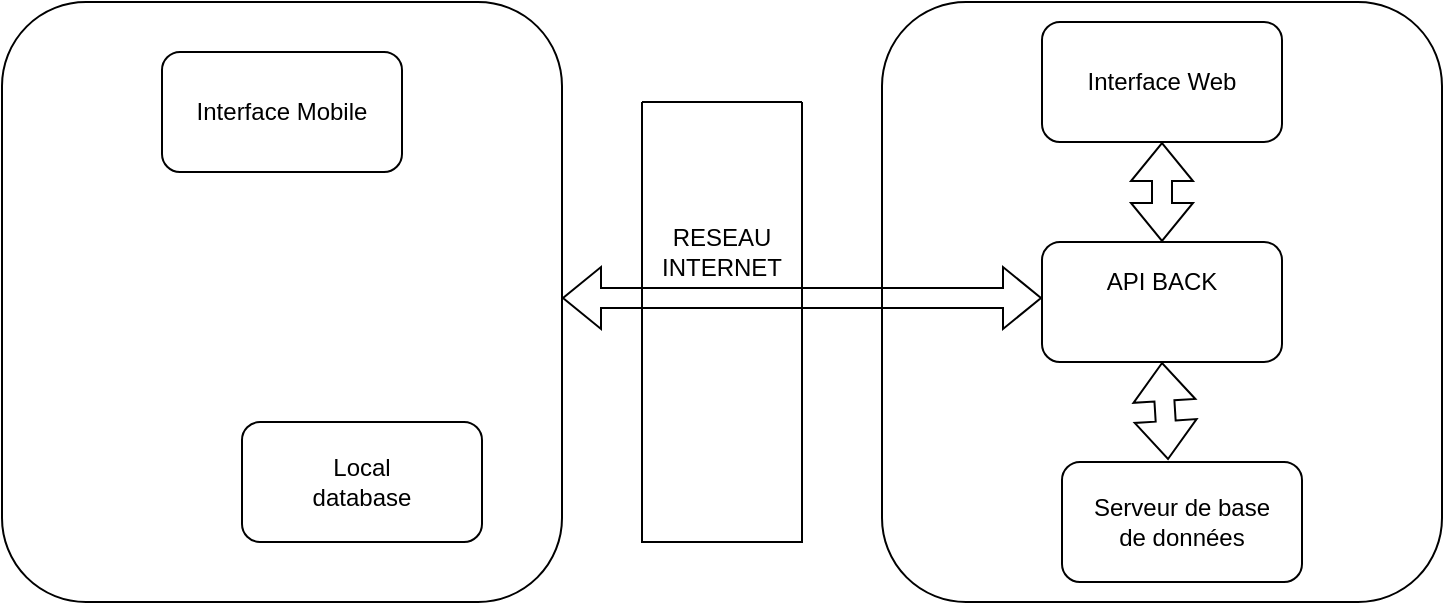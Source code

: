 <mxfile version="22.0.8" type="github">
  <diagram name="Page-1" id="H9A18gkoC2Fcs-PtQ5p-">
    <mxGraphModel dx="744" dy="739" grid="1" gridSize="10" guides="1" tooltips="1" connect="1" arrows="1" fold="1" page="1" pageScale="1" pageWidth="850" pageHeight="1100" math="0" shadow="0">
      <root>
        <mxCell id="0" />
        <mxCell id="1" parent="0" />
        <mxCell id="Cr8kg0-9z8LWTzDofk2w-1" value="" style="rounded=1;whiteSpace=wrap;html=1;" vertex="1" parent="1">
          <mxGeometry x="40" y="230" width="280" height="300" as="geometry" />
        </mxCell>
        <mxCell id="Cr8kg0-9z8LWTzDofk2w-2" value="" style="rounded=1;whiteSpace=wrap;html=1;" vertex="1" parent="1">
          <mxGeometry x="480" y="230" width="280" height="300" as="geometry" />
        </mxCell>
        <mxCell id="Cr8kg0-9z8LWTzDofk2w-3" value="" style="rounded=1;whiteSpace=wrap;html=1;" vertex="1" parent="1">
          <mxGeometry x="560" y="350" width="120" height="60" as="geometry" />
        </mxCell>
        <mxCell id="Cr8kg0-9z8LWTzDofk2w-4" value="API BACK" style="text;html=1;strokeColor=none;fillColor=none;align=center;verticalAlign=middle;whiteSpace=wrap;rounded=0;" vertex="1" parent="1">
          <mxGeometry x="590" y="355" width="60" height="30" as="geometry" />
        </mxCell>
        <mxCell id="Cr8kg0-9z8LWTzDofk2w-5" value="" style="rounded=1;whiteSpace=wrap;html=1;" vertex="1" parent="1">
          <mxGeometry x="160" y="440" width="120" height="60" as="geometry" />
        </mxCell>
        <mxCell id="Cr8kg0-9z8LWTzDofk2w-6" value="Local database" style="text;html=1;strokeColor=none;fillColor=none;align=center;verticalAlign=middle;whiteSpace=wrap;rounded=0;" vertex="1" parent="1">
          <mxGeometry x="190" y="455" width="60" height="30" as="geometry" />
        </mxCell>
        <mxCell id="Cr8kg0-9z8LWTzDofk2w-8" value="" style="rounded=1;whiteSpace=wrap;html=1;" vertex="1" parent="1">
          <mxGeometry x="570" y="460" width="120" height="60" as="geometry" />
        </mxCell>
        <mxCell id="Cr8kg0-9z8LWTzDofk2w-9" value="Serveur de base de données" style="text;html=1;strokeColor=none;fillColor=none;align=center;verticalAlign=middle;whiteSpace=wrap;rounded=0;" vertex="1" parent="1">
          <mxGeometry x="580" y="475" width="100" height="30" as="geometry" />
        </mxCell>
        <mxCell id="Cr8kg0-9z8LWTzDofk2w-10" value="" style="rounded=1;whiteSpace=wrap;html=1;" vertex="1" parent="1">
          <mxGeometry x="560" y="240" width="120" height="60" as="geometry" />
        </mxCell>
        <mxCell id="Cr8kg0-9z8LWTzDofk2w-11" value="Interface Web " style="text;html=1;strokeColor=none;fillColor=none;align=center;verticalAlign=middle;whiteSpace=wrap;rounded=0;" vertex="1" parent="1">
          <mxGeometry x="570" y="255" width="100" height="30" as="geometry" />
        </mxCell>
        <mxCell id="Cr8kg0-9z8LWTzDofk2w-12" value="" style="rounded=1;whiteSpace=wrap;html=1;" vertex="1" parent="1">
          <mxGeometry x="120" y="255" width="120" height="60" as="geometry" />
        </mxCell>
        <mxCell id="Cr8kg0-9z8LWTzDofk2w-13" value="Interface Mobile" style="text;html=1;strokeColor=none;fillColor=none;align=center;verticalAlign=middle;whiteSpace=wrap;rounded=0;" vertex="1" parent="1">
          <mxGeometry x="130" y="270" width="100" height="30" as="geometry" />
        </mxCell>
        <mxCell id="Cr8kg0-9z8LWTzDofk2w-16" value="" style="shape=flexArrow;endArrow=classic;startArrow=classic;html=1;rounded=0;" edge="1" parent="1">
          <mxGeometry width="100" height="100" relative="1" as="geometry">
            <mxPoint x="320" y="378" as="sourcePoint" />
            <mxPoint x="560" y="378" as="targetPoint" />
          </mxGeometry>
        </mxCell>
        <mxCell id="Cr8kg0-9z8LWTzDofk2w-17" value="" style="shape=flexArrow;endArrow=classic;startArrow=classic;html=1;rounded=0;entryX=0.5;entryY=1;entryDx=0;entryDy=0;exitX=0.5;exitY=0;exitDx=0;exitDy=0;" edge="1" parent="1" source="Cr8kg0-9z8LWTzDofk2w-3" target="Cr8kg0-9z8LWTzDofk2w-10">
          <mxGeometry width="100" height="100" relative="1" as="geometry">
            <mxPoint x="340" y="440" as="sourcePoint" />
            <mxPoint x="440" y="340" as="targetPoint" />
          </mxGeometry>
        </mxCell>
        <mxCell id="Cr8kg0-9z8LWTzDofk2w-18" value="" style="shape=flexArrow;endArrow=classic;startArrow=classic;html=1;rounded=0;entryX=0.5;entryY=1;entryDx=0;entryDy=0;exitX=0.442;exitY=-0.017;exitDx=0;exitDy=0;exitPerimeter=0;" edge="1" parent="1" source="Cr8kg0-9z8LWTzDofk2w-8" target="Cr8kg0-9z8LWTzDofk2w-3">
          <mxGeometry width="100" height="100" relative="1" as="geometry">
            <mxPoint x="340" y="440" as="sourcePoint" />
            <mxPoint x="440" y="340" as="targetPoint" />
          </mxGeometry>
        </mxCell>
        <mxCell id="Cr8kg0-9z8LWTzDofk2w-20" value="" style="swimlane;startSize=0;" vertex="1" parent="1">
          <mxGeometry x="360" y="280" width="80" height="220" as="geometry">
            <mxRectangle x="360" y="280" width="50" height="40" as="alternateBounds" />
          </mxGeometry>
        </mxCell>
        <mxCell id="Cr8kg0-9z8LWTzDofk2w-22" value="&lt;div&gt;RESEAU&lt;/div&gt;&lt;div&gt;INTERNET&lt;br&gt;&lt;/div&gt;" style="text;html=1;strokeColor=none;fillColor=none;align=center;verticalAlign=middle;whiteSpace=wrap;rounded=0;" vertex="1" parent="Cr8kg0-9z8LWTzDofk2w-20">
          <mxGeometry x="10" y="25" width="60" height="100" as="geometry" />
        </mxCell>
      </root>
    </mxGraphModel>
  </diagram>
</mxfile>
